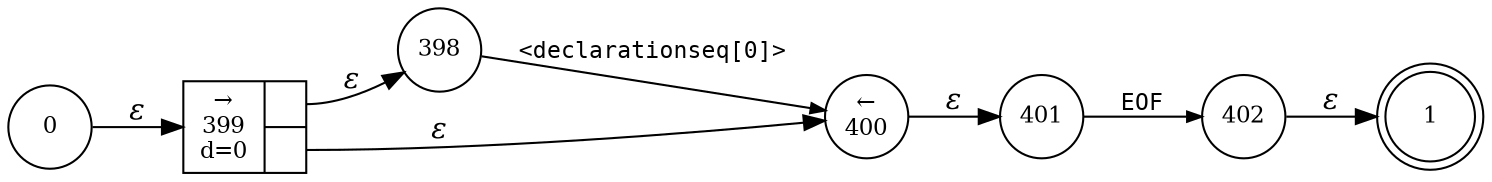 digraph ATN {
rankdir=LR;
s1[fontsize=11, label="1", shape=doublecircle, fixedsize=true, width=.6];
s0[fontsize=11,label="0", shape=circle, fixedsize=true, width=.55, peripheries=1];
s400[fontsize=11,label="&larr;\n400", shape=circle, fixedsize=true, width=.55, peripheries=1];
s401[fontsize=11,label="401", shape=circle, fixedsize=true, width=.55, peripheries=1];
s402[fontsize=11,label="402", shape=circle, fixedsize=true, width=.55, peripheries=1];
s398[fontsize=11,label="398", shape=circle, fixedsize=true, width=.55, peripheries=1];
s399[fontsize=11,label="{&rarr;\n399\nd=0|{<p0>|<p1>}}", shape=record, fixedsize=false, peripheries=1];
s0 -> s399 [fontname="Times-Italic", label="&epsilon;"];
s399:p0 -> s398 [fontname="Times-Italic", label="&epsilon;"];
s399:p1 -> s400 [fontname="Times-Italic", label="&epsilon;"];
s398 -> s400 [fontsize=11, fontname="Courier", arrowsize=.7, label = "<declarationseq[0]>", arrowhead = normal];
s400 -> s401 [fontname="Times-Italic", label="&epsilon;"];
s401 -> s402 [fontsize=11, fontname="Courier", arrowsize=.7, label = "EOF", arrowhead = normal];
s402 -> s1 [fontname="Times-Italic", label="&epsilon;"];
}